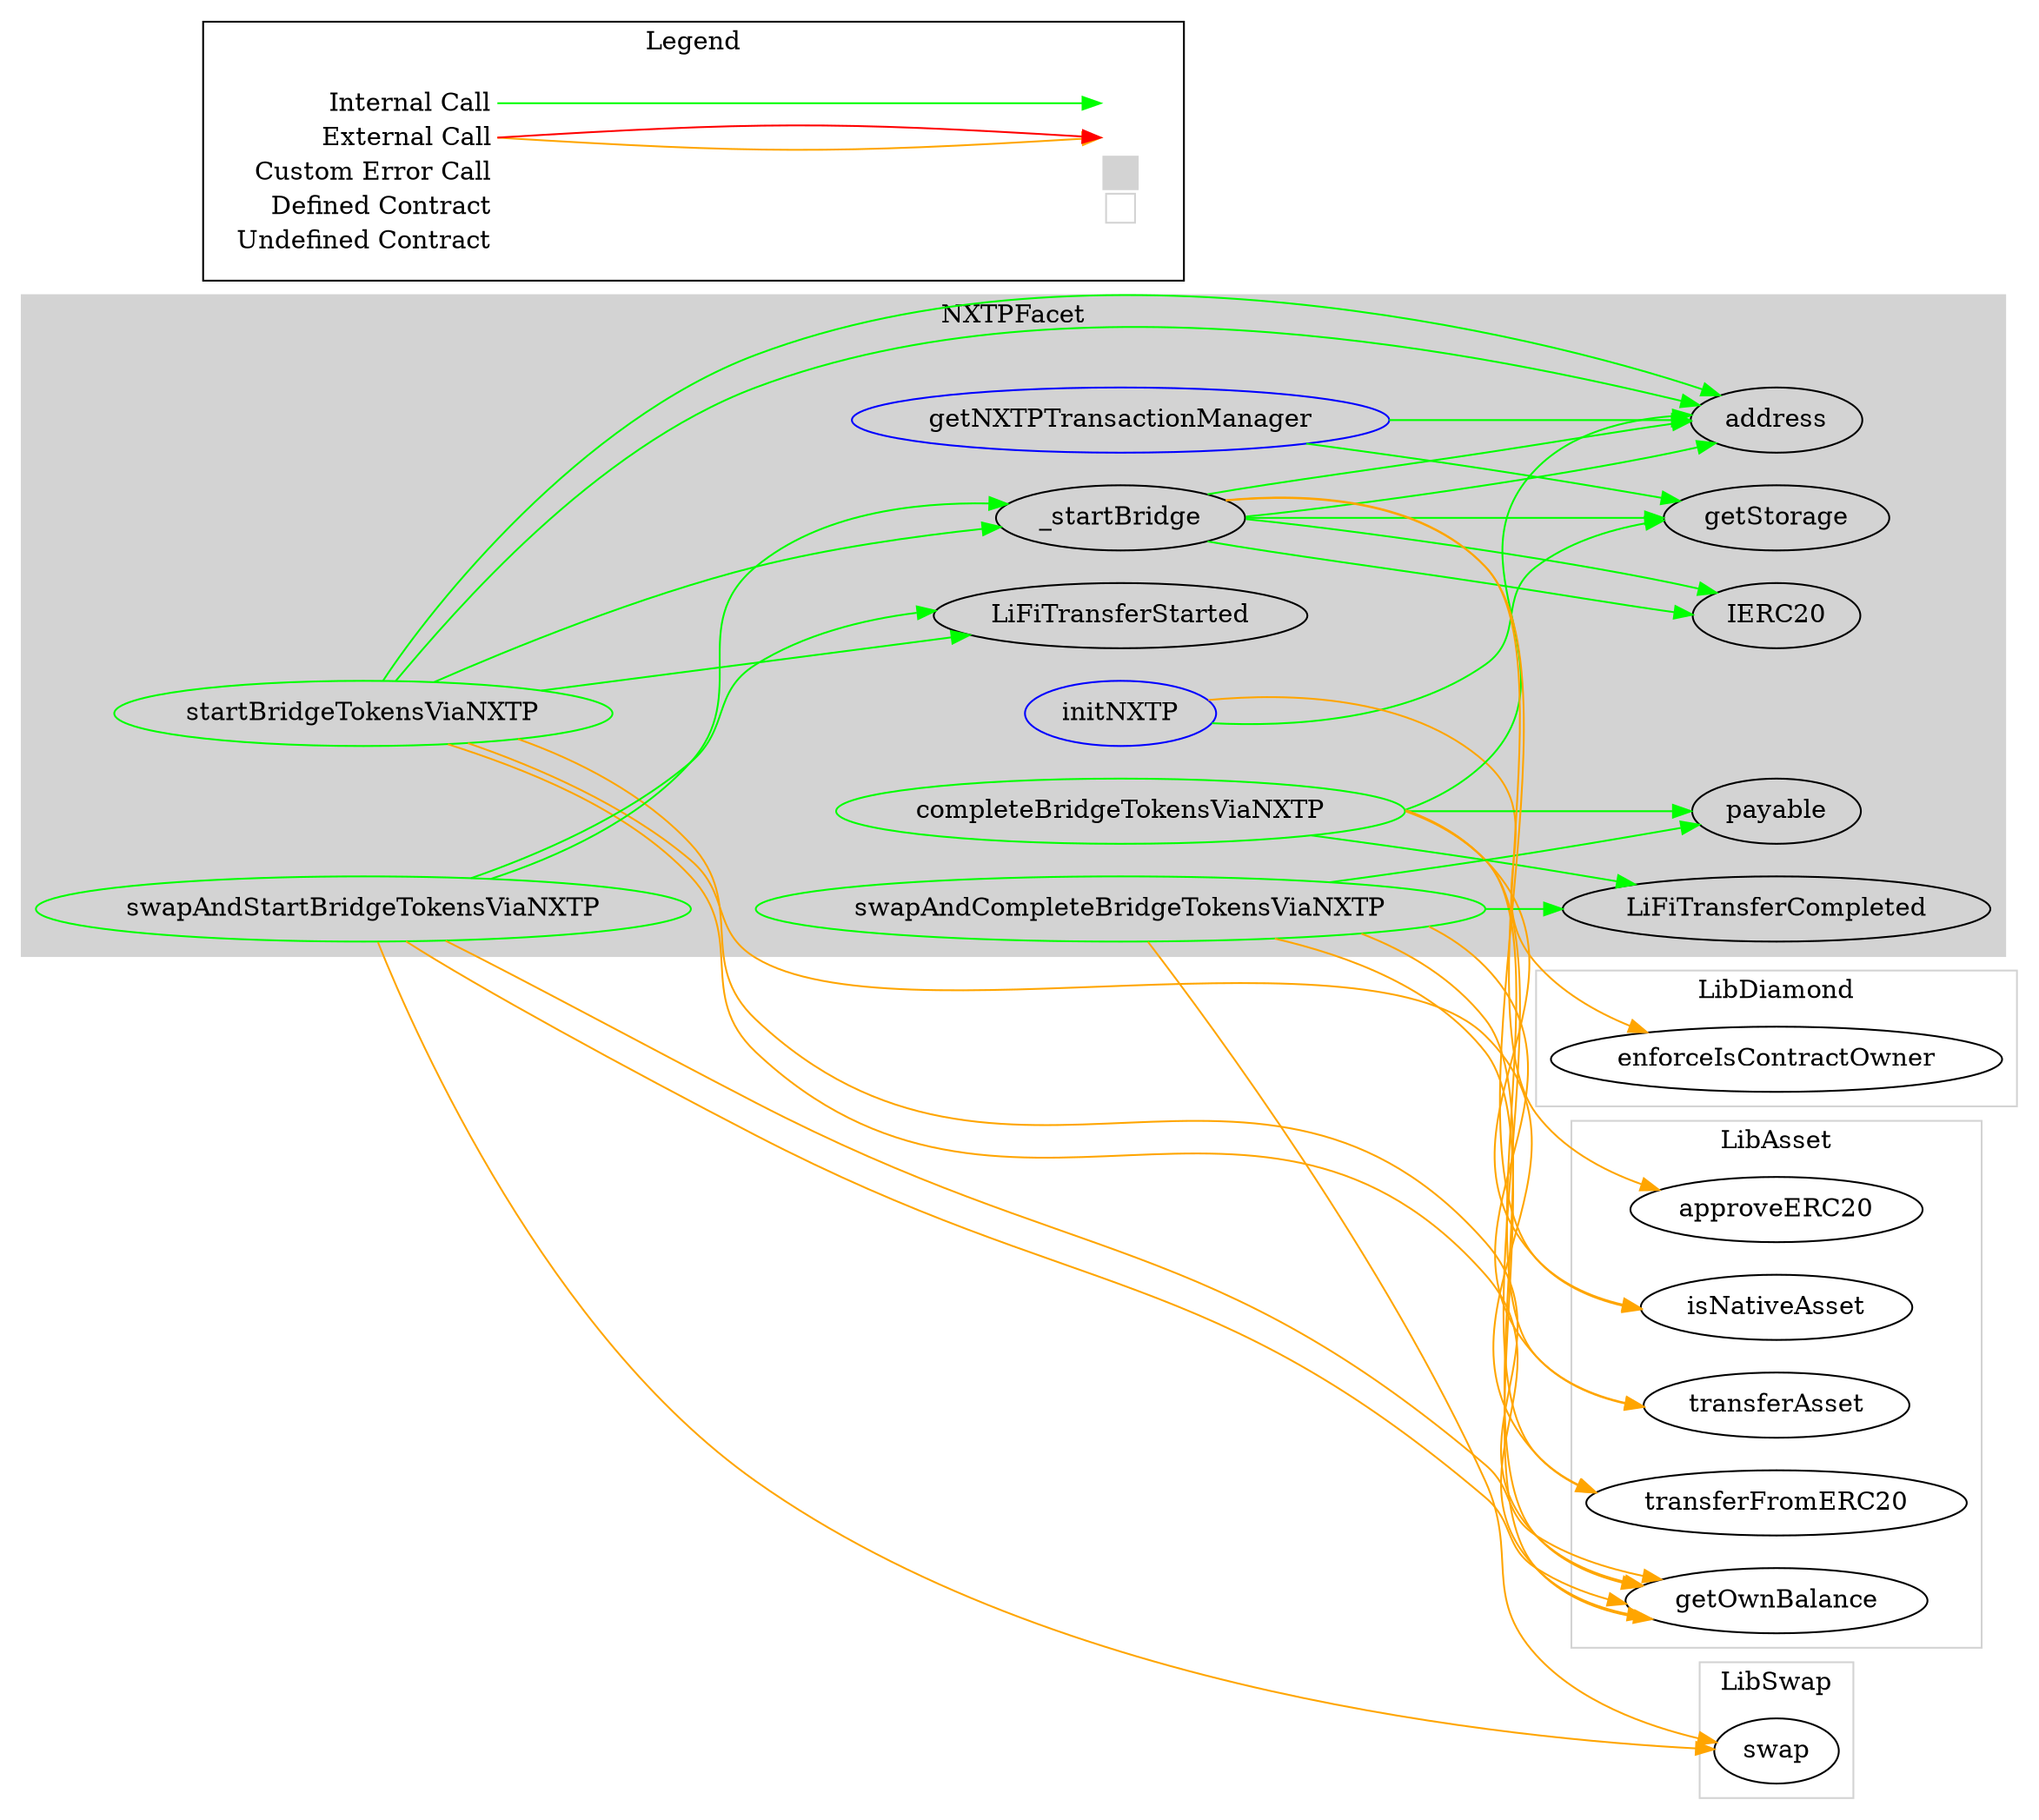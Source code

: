 digraph G {
  graph [ ratio = "auto", page = "100", compound =true ];
subgraph "clusterNXTPFacet" {
  graph [ label = "NXTPFacet", color = "lightgray", style = "filled", bgcolor = "lightgray" ];
  "NXTPFacet.initNXTP" [ label = "initNXTP", color = "blue" ];
  "NXTPFacet.startBridgeTokensViaNXTP" [ label = "startBridgeTokensViaNXTP", color = "green" ];
  "NXTPFacet.swapAndStartBridgeTokensViaNXTP" [ label = "swapAndStartBridgeTokensViaNXTP", color = "green" ];
  "NXTPFacet.completeBridgeTokensViaNXTP" [ label = "completeBridgeTokensViaNXTP", color = "green" ];
  "NXTPFacet.swapAndCompleteBridgeTokensViaNXTP" [ label = "swapAndCompleteBridgeTokensViaNXTP", color = "green" ];
  "NXTPFacet._startBridge" [ label = "_startBridge" ];
  "NXTPFacet.getStorage" [ label = "getStorage" ];
  "NXTPFacet.getNXTPTransactionManager" [ label = "getNXTPTransactionManager", color = "blue" ];
  "NXTPFacet.address" [ label = "address" ];
  "NXTPFacet.LiFiTransferStarted" [ label = "LiFiTransferStarted" ];
  "NXTPFacet.payable" [ label = "payable" ];
  "NXTPFacet.LiFiTransferCompleted" [ label = "LiFiTransferCompleted" ];
  "NXTPFacet.IERC20" [ label = "IERC20" ];
}

subgraph "clusterLibDiamond" {
  graph [ label = "LibDiamond", color = "lightgray" ];
  "LibDiamond.enforceIsContractOwner" [ label = "enforceIsContractOwner" ];
}

subgraph "clusterLibAsset" {
  graph [ label = "LibAsset", color = "lightgray" ];
  "LibAsset.getOwnBalance" [ label = "getOwnBalance" ];
  "LibAsset.transferFromERC20" [ label = "transferFromERC20" ];
  "LibAsset.isNativeAsset" [ label = "isNativeAsset" ];
  "LibAsset.transferAsset" [ label = "transferAsset" ];
  "LibAsset.approveERC20" [ label = "approveERC20" ];
}

subgraph "clusterLibSwap" {
  graph [ label = "LibSwap", color = "lightgray" ];
  "LibSwap.swap" [ label = "swap" ];
}

  "NXTPFacet.initNXTP";
  "NXTPFacet.getStorage";
  "LibDiamond.enforceIsContractOwner";
  "NXTPFacet.startBridgeTokensViaNXTP";
  "NXTPFacet.address";
  "LibAsset.getOwnBalance";
  "LibAsset.transferFromERC20";
  "NXTPFacet._startBridge";
  "NXTPFacet.LiFiTransferStarted";
  "NXTPFacet.swapAndStartBridgeTokensViaNXTP";
  "LibSwap.swap";
  "NXTPFacet.completeBridgeTokensViaNXTP";
  "LibAsset.isNativeAsset";
  "LibAsset.transferAsset";
  "NXTPFacet.payable";
  "NXTPFacet.LiFiTransferCompleted";
  "NXTPFacet.swapAndCompleteBridgeTokensViaNXTP";
  "NXTPFacet.IERC20";
  "LibAsset.approveERC20";
  "NXTPFacet.getNXTPTransactionManager";
  "NXTPFacet.initNXTP" -> "NXTPFacet.getStorage" [ color = "green" ];
  "NXTPFacet.initNXTP" -> "LibDiamond.enforceIsContractOwner" [ color = "orange" ];
  "NXTPFacet.startBridgeTokensViaNXTP" -> "NXTPFacet.address" [ color = "green" ];
  "NXTPFacet.startBridgeTokensViaNXTP" -> "LibAsset.getOwnBalance" [ color = "orange" ];
  "NXTPFacet.startBridgeTokensViaNXTP" -> "LibAsset.transferFromERC20" [ color = "orange" ];
  "NXTPFacet.startBridgeTokensViaNXTP" -> "NXTPFacet.address" [ color = "green" ];
  "NXTPFacet.startBridgeTokensViaNXTP" -> "LibAsset.getOwnBalance" [ color = "orange" ];
  "NXTPFacet.startBridgeTokensViaNXTP" -> "NXTPFacet._startBridge" [ color = "green" ];
  "NXTPFacet.startBridgeTokensViaNXTP" -> "NXTPFacet.LiFiTransferStarted" [ color = "green" ];
  "NXTPFacet.swapAndStartBridgeTokensViaNXTP" -> "LibAsset.getOwnBalance" [ color = "orange" ];
  "NXTPFacet.swapAndStartBridgeTokensViaNXTP" -> "LibSwap.swap" [ color = "orange" ];
  "NXTPFacet.swapAndStartBridgeTokensViaNXTP" -> "LibAsset.getOwnBalance" [ color = "orange" ];
  "NXTPFacet.swapAndStartBridgeTokensViaNXTP" -> "NXTPFacet._startBridge" [ color = "green" ];
  "NXTPFacet.swapAndStartBridgeTokensViaNXTP" -> "NXTPFacet.LiFiTransferStarted" [ color = "green" ];
  "NXTPFacet.completeBridgeTokensViaNXTP" -> "LibAsset.isNativeAsset" [ color = "orange" ];
  "NXTPFacet.completeBridgeTokensViaNXTP" -> "LibAsset.transferFromERC20" [ color = "orange" ];
  "NXTPFacet.completeBridgeTokensViaNXTP" -> "NXTPFacet.address" [ color = "green" ];
  "NXTPFacet.completeBridgeTokensViaNXTP" -> "LibAsset.transferAsset" [ color = "orange" ];
  "NXTPFacet.completeBridgeTokensViaNXTP" -> "NXTPFacet.payable" [ color = "green" ];
  "NXTPFacet.completeBridgeTokensViaNXTP" -> "NXTPFacet.LiFiTransferCompleted" [ color = "green" ];
  "NXTPFacet.swapAndCompleteBridgeTokensViaNXTP" -> "LibAsset.getOwnBalance" [ color = "orange" ];
  "NXTPFacet.swapAndCompleteBridgeTokensViaNXTP" -> "LibSwap.swap" [ color = "orange" ];
  "NXTPFacet.swapAndCompleteBridgeTokensViaNXTP" -> "LibAsset.getOwnBalance" [ color = "orange" ];
  "NXTPFacet.swapAndCompleteBridgeTokensViaNXTP" -> "LibAsset.transferAsset" [ color = "orange" ];
  "NXTPFacet.swapAndCompleteBridgeTokensViaNXTP" -> "NXTPFacet.payable" [ color = "green" ];
  "NXTPFacet.swapAndCompleteBridgeTokensViaNXTP" -> "NXTPFacet.LiFiTransferCompleted" [ color = "green" ];
  "NXTPFacet._startBridge" -> "NXTPFacet.getStorage" [ color = "green" ];
  "NXTPFacet._startBridge" -> "NXTPFacet.IERC20" [ color = "green" ];
  "NXTPFacet._startBridge" -> "LibAsset.approveERC20" [ color = "orange" ];
  "NXTPFacet._startBridge" -> "NXTPFacet.IERC20" [ color = "green" ];
  "NXTPFacet._startBridge" -> "NXTPFacet.address" [ color = "green" ];
  "NXTPFacet._startBridge" -> "LibAsset.isNativeAsset" [ color = "orange" ];
  "NXTPFacet._startBridge" -> "NXTPFacet.address" [ color = "green" ];
  "NXTPFacet.getNXTPTransactionManager" -> "NXTPFacet.getStorage" [ color = "green" ];
  "NXTPFacet.getNXTPTransactionManager" -> "NXTPFacet.address" [ color = "green" ];


rankdir=LR
node [shape=plaintext]
subgraph cluster_01 { 
label = "Legend";
key [label=<<table border="0" cellpadding="2" cellspacing="0" cellborder="0">
  <tr><td align="right" port="i1">Internal Call</td></tr>
  <tr><td align="right" port="i2">External Call</td></tr>
  <tr><td align="right" port="i2">Custom Error Call</td></tr>
  <tr><td align="right" port="i3">Defined Contract</td></tr>
  <tr><td align="right" port="i4">Undefined Contract</td></tr>
  </table>>]
key2 [label=<<table border="0" cellpadding="2" cellspacing="0" cellborder="0">
  <tr><td port="i1">&nbsp;&nbsp;&nbsp;</td></tr>
  <tr><td port="i2">&nbsp;&nbsp;&nbsp;</td></tr>
  <tr><td port="i3" bgcolor="lightgray">&nbsp;&nbsp;&nbsp;</td></tr>
  <tr><td port="i4">
    <table border="1" cellborder="0" cellspacing="0" cellpadding="7" color="lightgray">
      <tr>
       <td></td>
      </tr>
     </table>
  </td></tr>
  </table>>]
key:i1:e -> key2:i1:w [color="green"]
key:i2:e -> key2:i2:w [color="orange"]
key:i2:e -> key2:i2:w [color="red"]
}
}

